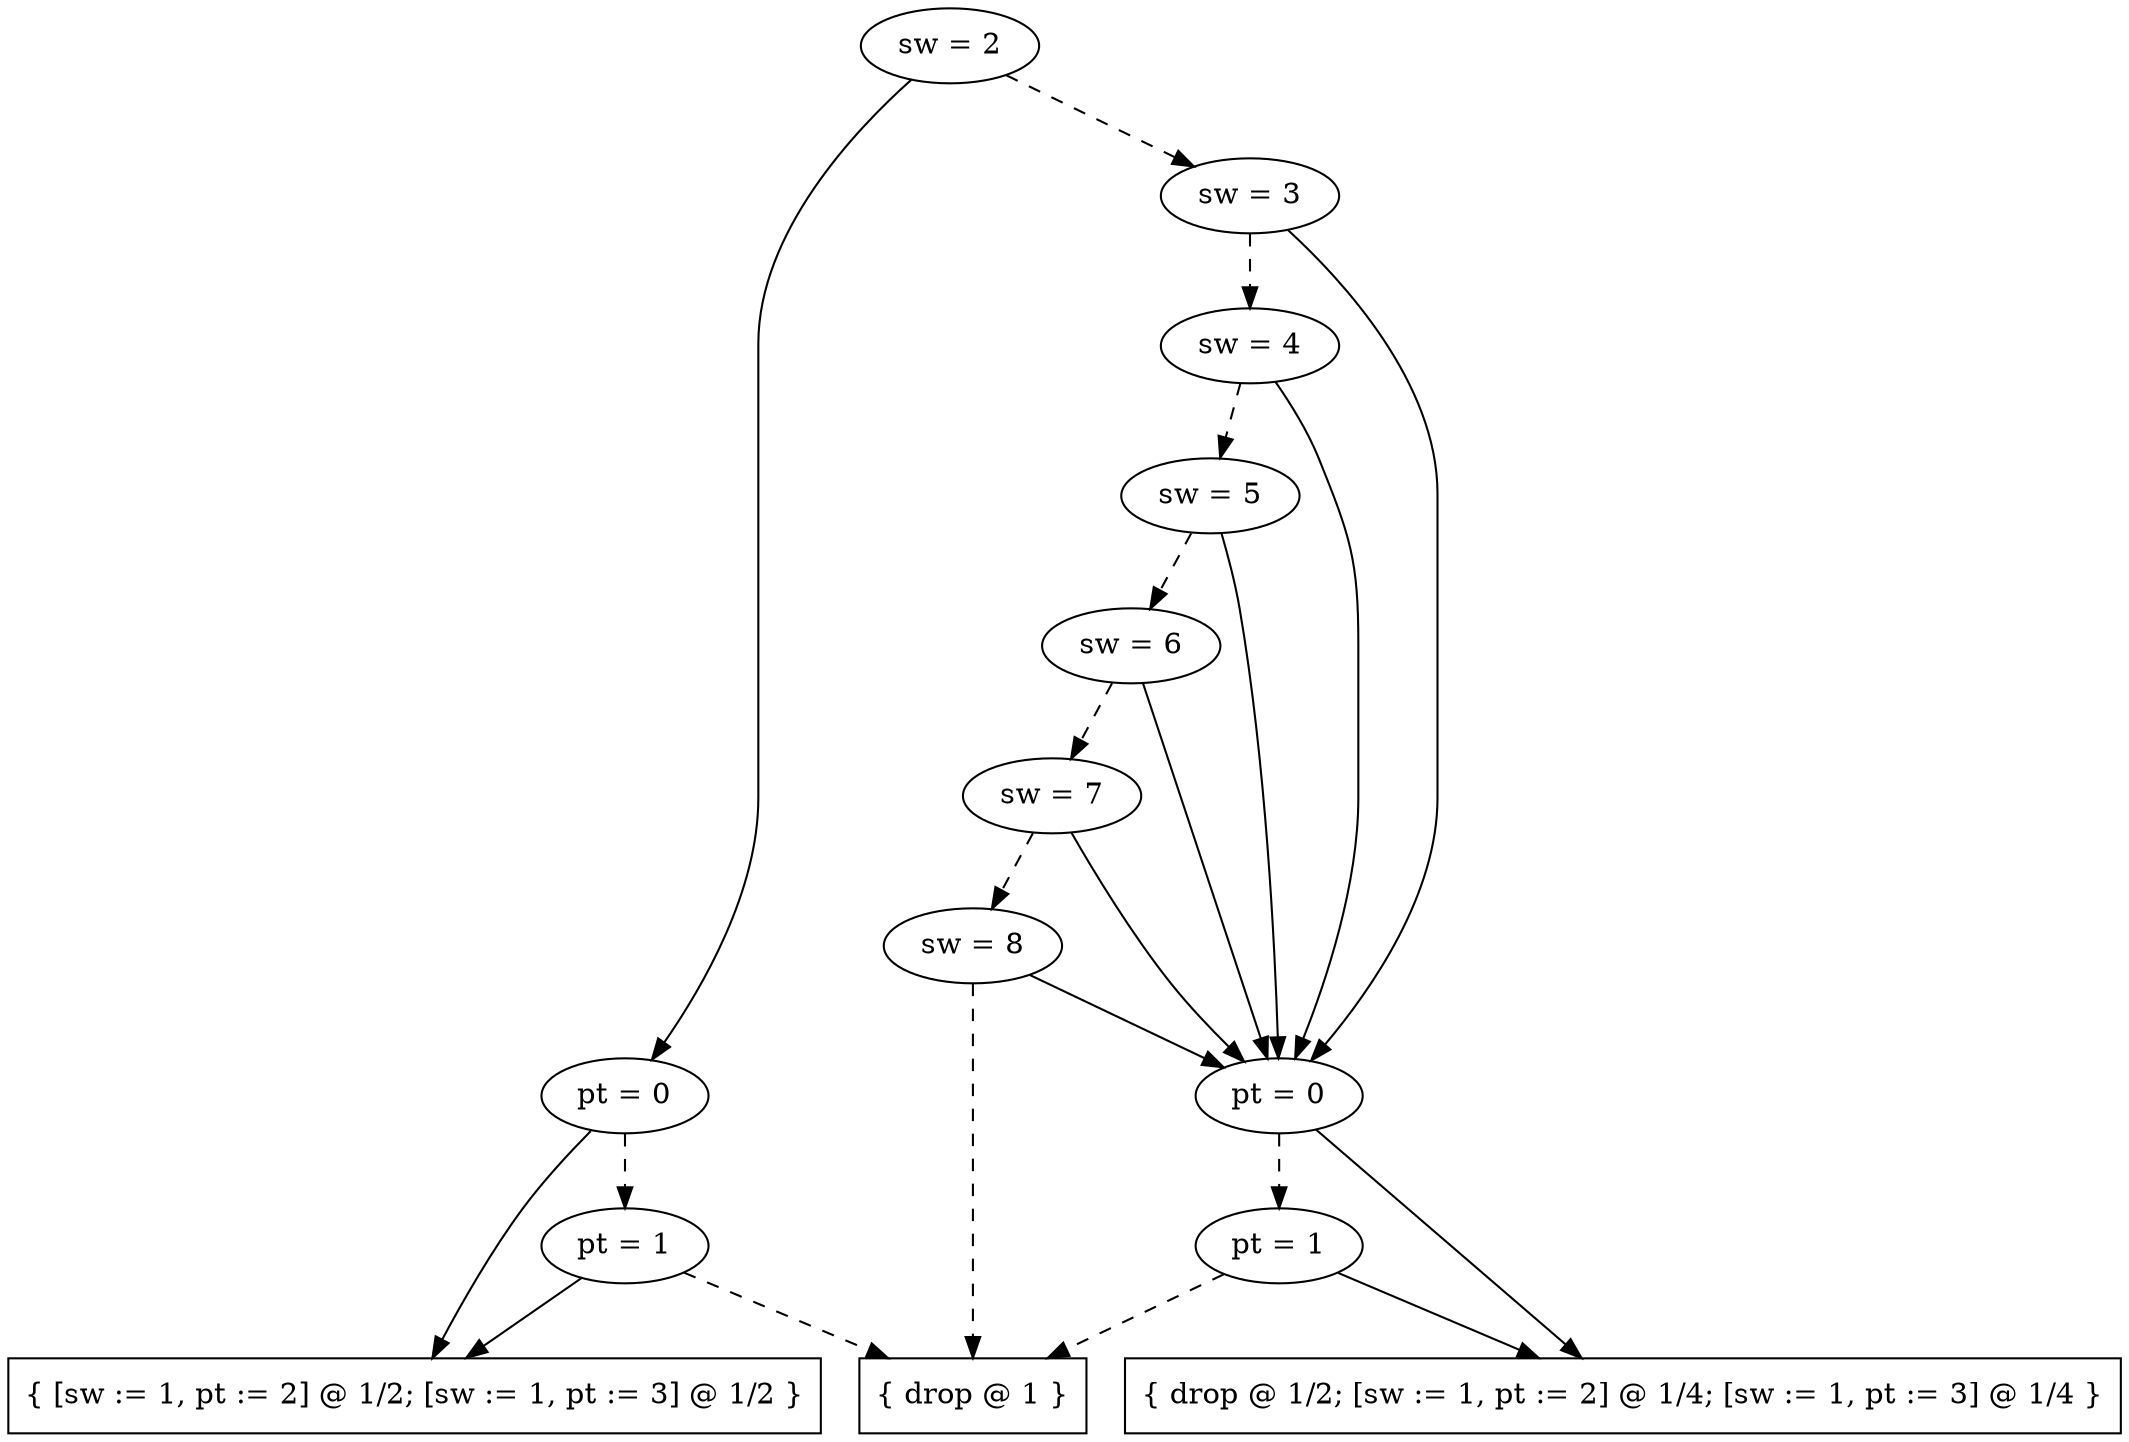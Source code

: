 digraph tdk {
1116 [label="sw = 2"];
1116 -> 1101;
1116 -> 1114 [style="dashed"];
1101 [label="pt = 0"];
1101 -> 1000;
1101 -> 1048 [style="dashed"];
1000 [shape=box label="{ [sw := 1, pt := 2] @ 1/2; [sw := 1, pt := 3] @ 1/2 }"];
1048 [label="pt = 1"];
1048 -> 1000;
1048 -> 0 [style="dashed"];
0 [shape=box label="{ drop @ 1 }"];
1114 [label="sw = 3"];
1114 -> 1084;
1114 -> 1112 [style="dashed"];
1084 [label="pt = 0"];
1084 -> 1001;
1084 -> 1031 [style="dashed"];
1001 [shape=box label="{ drop @ 1/2; [sw := 1, pt := 2] @ 1/4; [sw := 1, pt := 3] @ 1/4 }"];
1031 [label="pt = 1"];
1031 -> 1001;
1031 -> 0 [style="dashed"];
1112 [label="sw = 4"];
1112 -> 1084;
1112 -> 1110 [style="dashed"];
1110 [label="sw = 5"];
1110 -> 1084;
1110 -> 1108 [style="dashed"];
1108 [label="sw = 6"];
1108 -> 1084;
1108 -> 1106 [style="dashed"];
1106 [label="sw = 7"];
1106 -> 1084;
1106 -> 1104 [style="dashed"];
1104 [label="sw = 8"];
1104 -> 1084;
1104 -> 0 [style="dashed"];
{rank=same; 1112 ;}
{rank=same; 1031 1048 ;}
{rank=same; 1110 ;}
{rank=same; 1114 ;}
{rank=same; 1116 ;}
{rank=same; 1106 ;}
{rank=same; 1104 ;}
{rank=same; 1108 ;}
{rank=same; 1101 1084 ;}
}
